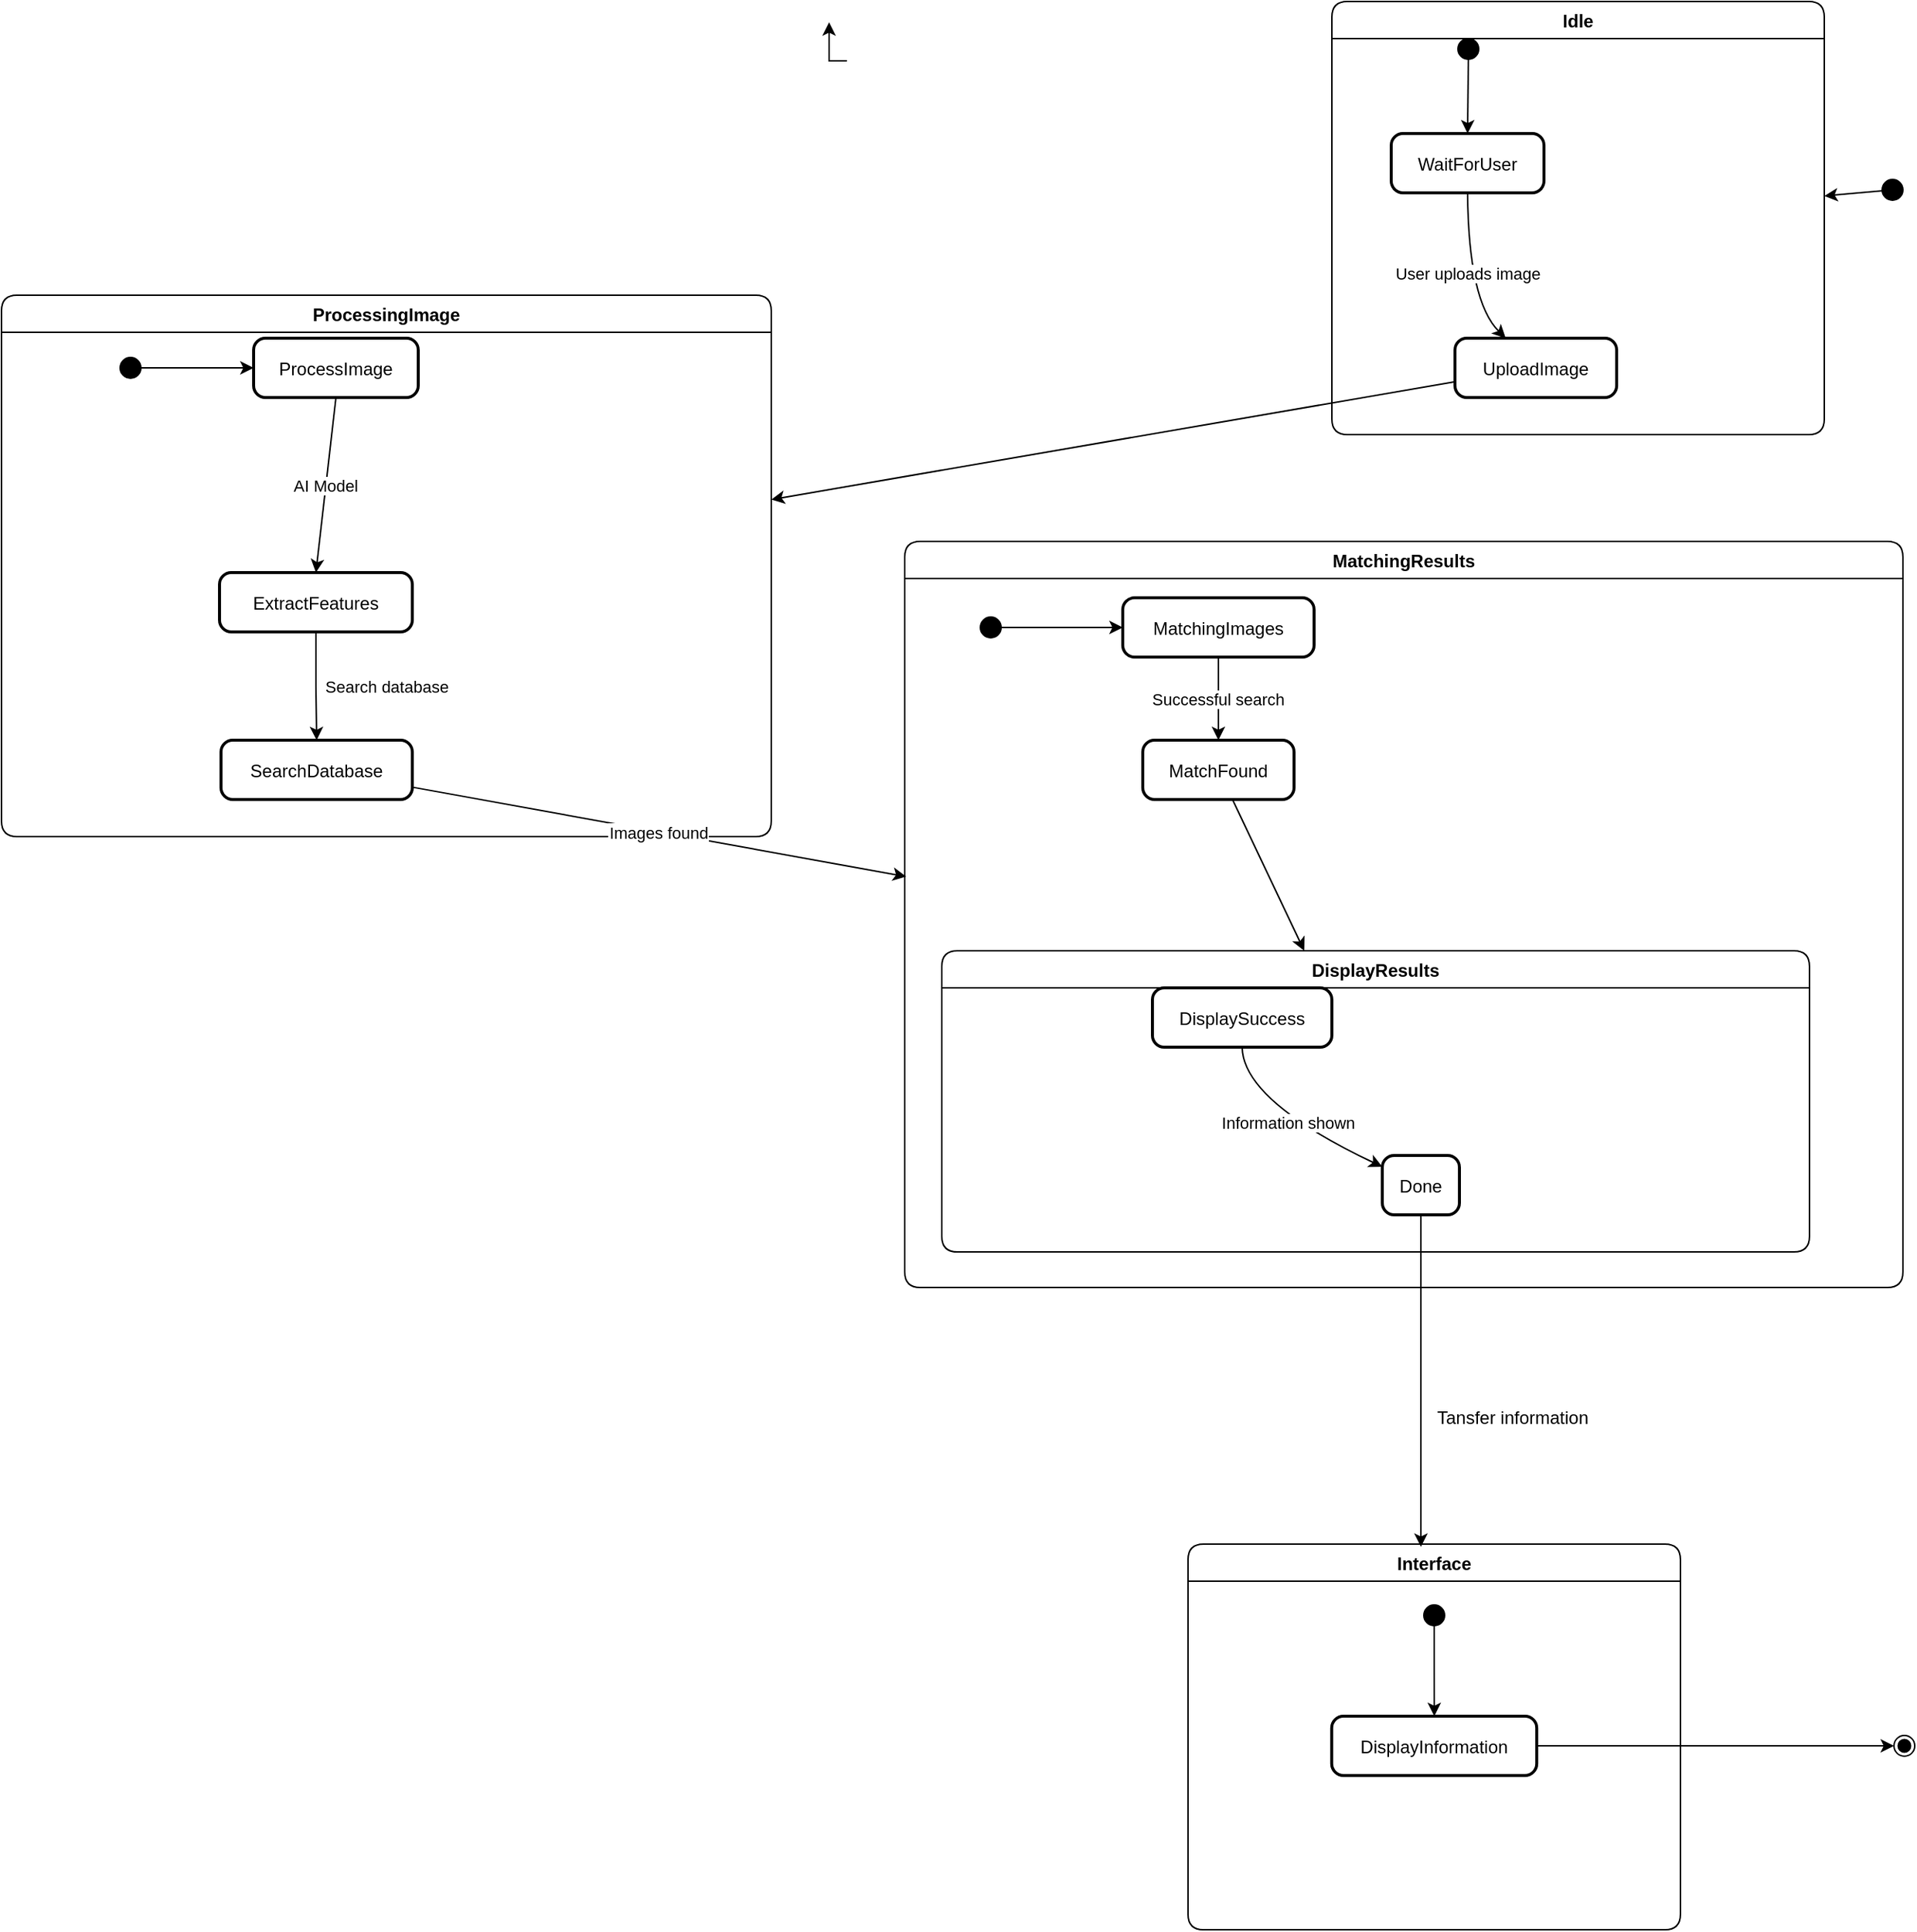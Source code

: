 <mxfile version="26.0.6">
  <diagram name="第 1 页" id="EHJsaD_xzd08Vzp_JTRK">
    <mxGraphModel dx="2571" dy="1036" grid="1" gridSize="10" guides="1" tooltips="1" connect="1" arrows="1" fold="1" page="1" pageScale="1" pageWidth="827" pageHeight="1169" math="0" shadow="0">
      <root>
        <mxCell id="0" />
        <mxCell id="1" parent="0" />
        <mxCell id="qhAk4fbFZX8pWLp-iBva-1" value="" style="ellipse;fillColor=strokeColor;" vertex="1" parent="1">
          <mxGeometry x="1218" y="140" width="14" height="14" as="geometry" />
        </mxCell>
        <mxCell id="qhAk4fbFZX8pWLp-iBva-2" value="Idle" style="swimlane;fontStyle=1;align=center;verticalAlign=middle;startSize=25;container=0;collapsible=0;rounded=1;arcSize=14;dropTarget=0;" vertex="1" parent="1">
          <mxGeometry x="847" y="20" width="332" height="292" as="geometry" />
        </mxCell>
        <mxCell id="qhAk4fbFZX8pWLp-iBva-3" value="UploadImage" style="rounded=1;arcSize=20;strokeWidth=2" vertex="1" parent="1">
          <mxGeometry x="930" y="247" width="109" height="40" as="geometry" />
        </mxCell>
        <mxCell id="qhAk4fbFZX8pWLp-iBva-4" value="ProcessingImage" style="swimlane;fontStyle=1;align=center;verticalAlign=middle;startSize=25;container=0;collapsible=0;rounded=1;arcSize=14;dropTarget=0;" vertex="1" parent="1">
          <mxGeometry x="-50" y="218" width="519" height="365" as="geometry" />
        </mxCell>
        <mxCell id="qhAk4fbFZX8pWLp-iBva-35" value="" style="edgeStyle=orthogonalEdgeStyle;rounded=0;orthogonalLoop=1;jettySize=auto;html=1;" edge="1" parent="1" source="qhAk4fbFZX8pWLp-iBva-5" target="qhAk4fbFZX8pWLp-iBva-6">
          <mxGeometry relative="1" as="geometry" />
        </mxCell>
        <mxCell id="qhAk4fbFZX8pWLp-iBva-5" value="ExtractFeatures" style="rounded=1;arcSize=20;strokeWidth=2" vertex="1" parent="1">
          <mxGeometry x="97" y="405" width="130" height="40" as="geometry" />
        </mxCell>
        <mxCell id="qhAk4fbFZX8pWLp-iBva-6" value="SearchDatabase" style="rounded=1;arcSize=20;strokeWidth=2" vertex="1" parent="1">
          <mxGeometry x="98" y="518" width="129" height="40" as="geometry" />
        </mxCell>
        <mxCell id="qhAk4fbFZX8pWLp-iBva-7" value="MatchingResults" style="swimlane;fontStyle=1;align=center;verticalAlign=middle;startSize=25;container=0;collapsible=0;rounded=1;arcSize=14;dropTarget=0;" vertex="1" parent="1">
          <mxGeometry x="559" y="384" width="673" height="503" as="geometry" />
        </mxCell>
        <mxCell id="qhAk4fbFZX8pWLp-iBva-8" value="DisplayResults" style="swimlane;fontStyle=1;align=center;verticalAlign=middle;startSize=25;container=0;collapsible=0;rounded=1;arcSize=14;dropTarget=0;" vertex="1" parent="1">
          <mxGeometry x="584" y="660" width="585" height="203" as="geometry" />
        </mxCell>
        <mxCell id="qhAk4fbFZX8pWLp-iBva-9" value="" style="ellipse;fillColor=strokeColor;" vertex="1" parent="1">
          <mxGeometry x="932" y="45" width="14" height="14" as="geometry" />
        </mxCell>
        <mxCell id="qhAk4fbFZX8pWLp-iBva-10" value="WaitForUser" style="rounded=1;arcSize=20;strokeWidth=2" vertex="1" parent="1">
          <mxGeometry x="887" y="109" width="103" height="40" as="geometry" />
        </mxCell>
        <mxCell id="qhAk4fbFZX8pWLp-iBva-11" value="ProcessImage" style="rounded=1;arcSize=20;strokeWidth=2" vertex="1" parent="1">
          <mxGeometry x="120" y="247" width="111" height="40" as="geometry" />
        </mxCell>
        <mxCell id="qhAk4fbFZX8pWLp-iBva-12" value="MatchingImages" style="rounded=1;arcSize=20;strokeWidth=2" vertex="1" parent="1">
          <mxGeometry x="706" y="422" width="129" height="40" as="geometry" />
        </mxCell>
        <mxCell id="qhAk4fbFZX8pWLp-iBva-13" value="MatchFound" style="rounded=1;arcSize=20;strokeWidth=2" vertex="1" parent="1">
          <mxGeometry x="719.5" y="518" width="102" height="40" as="geometry" />
        </mxCell>
        <mxCell id="qhAk4fbFZX8pWLp-iBva-15" value="DisplaySuccess" style="rounded=1;arcSize=20;strokeWidth=2" vertex="1" parent="1">
          <mxGeometry x="726" y="685" width="121" height="40" as="geometry" />
        </mxCell>
        <mxCell id="qhAk4fbFZX8pWLp-iBva-16" value="Done" style="rounded=1;arcSize=20;strokeWidth=2" vertex="1" parent="1">
          <mxGeometry x="881" y="798" width="52" height="40" as="geometry" />
        </mxCell>
        <mxCell id="qhAk4fbFZX8pWLp-iBva-18" value="" style="curved=1;startArrow=none;;exitX=0.47;exitY=1;entryX=0.5;entryY=0;rounded=0;" edge="1" parent="1" source="qhAk4fbFZX8pWLp-iBva-9" target="qhAk4fbFZX8pWLp-iBva-10">
          <mxGeometry relative="1" as="geometry">
            <Array as="points" />
          </mxGeometry>
        </mxCell>
        <mxCell id="qhAk4fbFZX8pWLp-iBva-19" value="User uploads image" style="curved=1;startArrow=none;;exitX=0.5;exitY=1;entryX=0.31;entryY=-0.01;rounded=0;" edge="1" parent="1" source="qhAk4fbFZX8pWLp-iBva-10" target="qhAk4fbFZX8pWLp-iBva-3">
          <mxGeometry relative="1" as="geometry">
            <Array as="points">
              <mxPoint x="939" y="222" />
            </Array>
          </mxGeometry>
        </mxCell>
        <mxCell id="qhAk4fbFZX8pWLp-iBva-20" value="AI Model" style="curved=1;startArrow=none;;exitX=0.5;exitY=0.99;entryX=0.5;entryY=0;rounded=0;entryDx=0;entryDy=0;" edge="1" parent="1" source="qhAk4fbFZX8pWLp-iBva-11" target="qhAk4fbFZX8pWLp-iBva-5">
          <mxGeometry relative="1" as="geometry">
            <Array as="points" />
          </mxGeometry>
        </mxCell>
        <mxCell id="qhAk4fbFZX8pWLp-iBva-22" value="Successful search" style="curved=1;startArrow=none;;exitX=0.5;exitY=1;entryX=0.5;entryY=0;rounded=0;exitDx=0;exitDy=0;" edge="1" parent="1" source="qhAk4fbFZX8pWLp-iBva-12" target="qhAk4fbFZX8pWLp-iBva-13">
          <mxGeometry relative="1" as="geometry">
            <Array as="points" />
          </mxGeometry>
        </mxCell>
        <mxCell id="qhAk4fbFZX8pWLp-iBva-24" value="Information shown" style="curved=1;startArrow=none;;exitX=0.5;exitY=0.99;entryX=0;entryY=0.19;rounded=0;" edge="1" parent="1" source="qhAk4fbFZX8pWLp-iBva-15" target="qhAk4fbFZX8pWLp-iBva-16">
          <mxGeometry relative="1" as="geometry">
            <Array as="points">
              <mxPoint x="787" y="761" />
            </Array>
          </mxGeometry>
        </mxCell>
        <mxCell id="qhAk4fbFZX8pWLp-iBva-25" value="" style="curved=1;startArrow=none;;rounded=0;" edge="1" parent="1" source="qhAk4fbFZX8pWLp-iBva-1" target="qhAk4fbFZX8pWLp-iBva-2">
          <mxGeometry relative="1" as="geometry">
            <Array as="points" />
          </mxGeometry>
        </mxCell>
        <mxCell id="qhAk4fbFZX8pWLp-iBva-27" value="" style="curved=1;startArrow=none;;rounded=0;" edge="1" parent="1" source="qhAk4fbFZX8pWLp-iBva-3" target="qhAk4fbFZX8pWLp-iBva-4">
          <mxGeometry relative="1" as="geometry">
            <Array as="points" />
          </mxGeometry>
        </mxCell>
        <mxCell id="qhAk4fbFZX8pWLp-iBva-29" value="Images found" style="curved=1;startArrow=none;;rounded=0;" edge="1" parent="1" source="qhAk4fbFZX8pWLp-iBva-6">
          <mxGeometry relative="1" as="geometry">
            <Array as="points" />
            <mxPoint x="560" y="610" as="targetPoint" />
          </mxGeometry>
        </mxCell>
        <mxCell id="qhAk4fbFZX8pWLp-iBva-32" value="" style="curved=1;startArrow=none;;rounded=0;" edge="1" parent="1" source="qhAk4fbFZX8pWLp-iBva-13" target="qhAk4fbFZX8pWLp-iBva-8">
          <mxGeometry relative="1" as="geometry">
            <Array as="points" />
          </mxGeometry>
        </mxCell>
        <mxCell id="qhAk4fbFZX8pWLp-iBva-36" value="&lt;span style=&quot;font-size: 11px; text-wrap-mode: nowrap; background-color: rgb(255, 255, 255);&quot;&gt;Search database&lt;/span&gt;" style="text;html=1;align=center;verticalAlign=middle;whiteSpace=wrap;rounded=0;" vertex="1" parent="1">
          <mxGeometry x="159.5" y="457" width="100" height="49" as="geometry" />
        </mxCell>
        <mxCell id="qhAk4fbFZX8pWLp-iBva-77" value="" style="ellipse;shape=endState;fillColor=strokeColor;" vertex="1" parent="1">
          <mxGeometry x="1226" y="1189" width="14" height="14" as="geometry" />
        </mxCell>
        <mxCell id="qhAk4fbFZX8pWLp-iBva-83" value="" style="edgeStyle=orthogonalEdgeStyle;rounded=0;orthogonalLoop=1;jettySize=auto;html=1;" edge="1" parent="1" source="qhAk4fbFZX8pWLp-iBva-82" target="qhAk4fbFZX8pWLp-iBva-11">
          <mxGeometry relative="1" as="geometry" />
        </mxCell>
        <mxCell id="qhAk4fbFZX8pWLp-iBva-82" value="" style="ellipse;fillColor=strokeColor;" vertex="1" parent="1">
          <mxGeometry x="30" y="260" width="14" height="14" as="geometry" />
        </mxCell>
        <mxCell id="qhAk4fbFZX8pWLp-iBva-85" value="" style="edgeStyle=orthogonalEdgeStyle;rounded=0;orthogonalLoop=1;jettySize=auto;html=1;" edge="1" parent="1" source="qhAk4fbFZX8pWLp-iBva-84" target="qhAk4fbFZX8pWLp-iBva-12">
          <mxGeometry relative="1" as="geometry" />
        </mxCell>
        <mxCell id="qhAk4fbFZX8pWLp-iBva-84" value="" style="ellipse;fillColor=strokeColor;" vertex="1" parent="1">
          <mxGeometry x="610" y="435" width="14" height="14" as="geometry" />
        </mxCell>
        <mxCell id="qhAk4fbFZX8pWLp-iBva-164" value="Interface" style="swimlane;fontStyle=1;align=center;verticalAlign=middle;startSize=25;container=0;collapsible=0;rounded=1;arcSize=14;dropTarget=0;" vertex="1" parent="1">
          <mxGeometry x="750" y="1060" width="332" height="260" as="geometry" />
        </mxCell>
        <mxCell id="qhAk4fbFZX8pWLp-iBva-169" value="" style="edgeStyle=orthogonalEdgeStyle;rounded=0;orthogonalLoop=1;jettySize=auto;html=1;" edge="1" parent="1" source="qhAk4fbFZX8pWLp-iBva-166" target="qhAk4fbFZX8pWLp-iBva-167">
          <mxGeometry relative="1" as="geometry" />
        </mxCell>
        <mxCell id="qhAk4fbFZX8pWLp-iBva-166" value="" style="ellipse;fillColor=strokeColor;" vertex="1" parent="1">
          <mxGeometry x="909" y="1101" width="14" height="14" as="geometry" />
        </mxCell>
        <mxCell id="qhAk4fbFZX8pWLp-iBva-173" style="edgeStyle=orthogonalEdgeStyle;rounded=0;orthogonalLoop=1;jettySize=auto;html=1;entryX=0;entryY=0.5;entryDx=0;entryDy=0;" edge="1" parent="1" source="qhAk4fbFZX8pWLp-iBva-167" target="qhAk4fbFZX8pWLp-iBva-77">
          <mxGeometry relative="1" as="geometry" />
        </mxCell>
        <mxCell id="qhAk4fbFZX8pWLp-iBva-167" value="DisplayInformation" style="rounded=1;arcSize=20;strokeWidth=2" vertex="1" parent="1">
          <mxGeometry x="846.87" y="1176" width="138.25" height="40" as="geometry" />
        </mxCell>
        <mxCell id="qhAk4fbFZX8pWLp-iBva-174" value="Tansfer information" style="text;html=1;align=center;verticalAlign=middle;whiteSpace=wrap;rounded=0;" vertex="1" parent="1">
          <mxGeometry x="899" y="960" width="140" height="30" as="geometry" />
        </mxCell>
        <mxCell id="qhAk4fbFZX8pWLp-iBva-175" style="edgeStyle=orthogonalEdgeStyle;rounded=0;orthogonalLoop=1;jettySize=auto;html=1;exitX=0;exitY=0;exitDx=0;exitDy=0;" edge="1" parent="1">
          <mxGeometry relative="1" as="geometry">
            <mxPoint x="508" y="34.0" as="targetPoint" />
            <mxPoint x="520" y="60" as="sourcePoint" />
          </mxGeometry>
        </mxCell>
        <mxCell id="qhAk4fbFZX8pWLp-iBva-177" style="edgeStyle=orthogonalEdgeStyle;rounded=0;orthogonalLoop=1;jettySize=auto;html=1;entryX=0.473;entryY=0.007;entryDx=0;entryDy=0;entryPerimeter=0;" edge="1" parent="1" source="qhAk4fbFZX8pWLp-iBva-16" target="qhAk4fbFZX8pWLp-iBva-164">
          <mxGeometry relative="1" as="geometry" />
        </mxCell>
      </root>
    </mxGraphModel>
  </diagram>
</mxfile>

